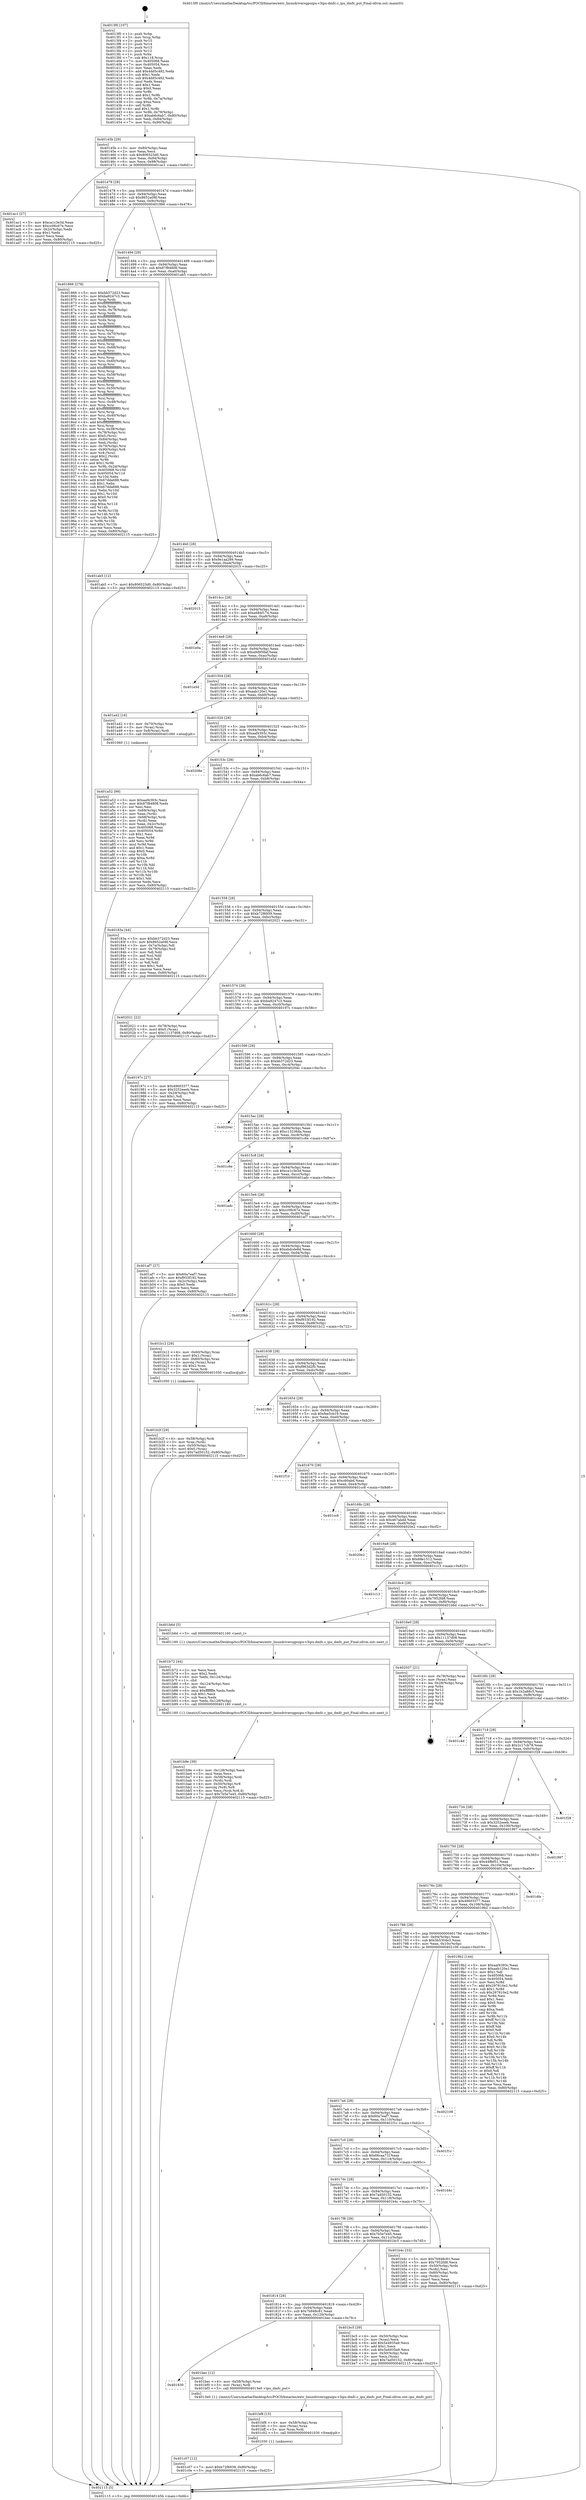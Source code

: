 digraph "0x4013f0" {
  label = "0x4013f0 (/mnt/c/Users/mathe/Desktop/tcc/POCII/binaries/extr_linuxdriversgpuipu-v3ipu-dmfc.c_ipu_dmfc_put_Final-ollvm.out::main(0))"
  labelloc = "t"
  node[shape=record]

  Entry [label="",width=0.3,height=0.3,shape=circle,fillcolor=black,style=filled]
  "0x40145b" [label="{
     0x40145b [29]\l
     | [instrs]\l
     &nbsp;&nbsp;0x40145b \<+3\>: mov -0x80(%rbp),%eax\l
     &nbsp;&nbsp;0x40145e \<+2\>: mov %eax,%ecx\l
     &nbsp;&nbsp;0x401460 \<+6\>: sub $0x806523d0,%ecx\l
     &nbsp;&nbsp;0x401466 \<+6\>: mov %eax,-0x94(%rbp)\l
     &nbsp;&nbsp;0x40146c \<+6\>: mov %ecx,-0x98(%rbp)\l
     &nbsp;&nbsp;0x401472 \<+6\>: je 0000000000401ac1 \<main+0x6d1\>\l
  }"]
  "0x401ac1" [label="{
     0x401ac1 [27]\l
     | [instrs]\l
     &nbsp;&nbsp;0x401ac1 \<+5\>: mov $0xca1c3e3d,%eax\l
     &nbsp;&nbsp;0x401ac6 \<+5\>: mov $0xcc06c67e,%ecx\l
     &nbsp;&nbsp;0x401acb \<+3\>: mov -0x2c(%rbp),%edx\l
     &nbsp;&nbsp;0x401ace \<+3\>: cmp $0x1,%edx\l
     &nbsp;&nbsp;0x401ad1 \<+3\>: cmovl %ecx,%eax\l
     &nbsp;&nbsp;0x401ad4 \<+3\>: mov %eax,-0x80(%rbp)\l
     &nbsp;&nbsp;0x401ad7 \<+5\>: jmp 0000000000402115 \<main+0xd25\>\l
  }"]
  "0x401478" [label="{
     0x401478 [28]\l
     | [instrs]\l
     &nbsp;&nbsp;0x401478 \<+5\>: jmp 000000000040147d \<main+0x8d\>\l
     &nbsp;&nbsp;0x40147d \<+6\>: mov -0x94(%rbp),%eax\l
     &nbsp;&nbsp;0x401483 \<+5\>: sub $0x8652a08f,%eax\l
     &nbsp;&nbsp;0x401488 \<+6\>: mov %eax,-0x9c(%rbp)\l
     &nbsp;&nbsp;0x40148e \<+6\>: je 0000000000401866 \<main+0x476\>\l
  }"]
  Exit [label="",width=0.3,height=0.3,shape=circle,fillcolor=black,style=filled,peripheries=2]
  "0x401866" [label="{
     0x401866 [278]\l
     | [instrs]\l
     &nbsp;&nbsp;0x401866 \<+5\>: mov $0xbb372d23,%eax\l
     &nbsp;&nbsp;0x40186b \<+5\>: mov $0xba9247c3,%ecx\l
     &nbsp;&nbsp;0x401870 \<+3\>: mov %rsp,%rdx\l
     &nbsp;&nbsp;0x401873 \<+4\>: add $0xfffffffffffffff0,%rdx\l
     &nbsp;&nbsp;0x401877 \<+3\>: mov %rdx,%rsp\l
     &nbsp;&nbsp;0x40187a \<+4\>: mov %rdx,-0x78(%rbp)\l
     &nbsp;&nbsp;0x40187e \<+3\>: mov %rsp,%rdx\l
     &nbsp;&nbsp;0x401881 \<+4\>: add $0xfffffffffffffff0,%rdx\l
     &nbsp;&nbsp;0x401885 \<+3\>: mov %rdx,%rsp\l
     &nbsp;&nbsp;0x401888 \<+3\>: mov %rsp,%rsi\l
     &nbsp;&nbsp;0x40188b \<+4\>: add $0xfffffffffffffff0,%rsi\l
     &nbsp;&nbsp;0x40188f \<+3\>: mov %rsi,%rsp\l
     &nbsp;&nbsp;0x401892 \<+4\>: mov %rsi,-0x70(%rbp)\l
     &nbsp;&nbsp;0x401896 \<+3\>: mov %rsp,%rsi\l
     &nbsp;&nbsp;0x401899 \<+4\>: add $0xfffffffffffffff0,%rsi\l
     &nbsp;&nbsp;0x40189d \<+3\>: mov %rsi,%rsp\l
     &nbsp;&nbsp;0x4018a0 \<+4\>: mov %rsi,-0x68(%rbp)\l
     &nbsp;&nbsp;0x4018a4 \<+3\>: mov %rsp,%rsi\l
     &nbsp;&nbsp;0x4018a7 \<+4\>: add $0xfffffffffffffff0,%rsi\l
     &nbsp;&nbsp;0x4018ab \<+3\>: mov %rsi,%rsp\l
     &nbsp;&nbsp;0x4018ae \<+4\>: mov %rsi,-0x60(%rbp)\l
     &nbsp;&nbsp;0x4018b2 \<+3\>: mov %rsp,%rsi\l
     &nbsp;&nbsp;0x4018b5 \<+4\>: add $0xfffffffffffffff0,%rsi\l
     &nbsp;&nbsp;0x4018b9 \<+3\>: mov %rsi,%rsp\l
     &nbsp;&nbsp;0x4018bc \<+4\>: mov %rsi,-0x58(%rbp)\l
     &nbsp;&nbsp;0x4018c0 \<+3\>: mov %rsp,%rsi\l
     &nbsp;&nbsp;0x4018c3 \<+4\>: add $0xfffffffffffffff0,%rsi\l
     &nbsp;&nbsp;0x4018c7 \<+3\>: mov %rsi,%rsp\l
     &nbsp;&nbsp;0x4018ca \<+4\>: mov %rsi,-0x50(%rbp)\l
     &nbsp;&nbsp;0x4018ce \<+3\>: mov %rsp,%rsi\l
     &nbsp;&nbsp;0x4018d1 \<+4\>: add $0xfffffffffffffff0,%rsi\l
     &nbsp;&nbsp;0x4018d5 \<+3\>: mov %rsi,%rsp\l
     &nbsp;&nbsp;0x4018d8 \<+4\>: mov %rsi,-0x48(%rbp)\l
     &nbsp;&nbsp;0x4018dc \<+3\>: mov %rsp,%rsi\l
     &nbsp;&nbsp;0x4018df \<+4\>: add $0xfffffffffffffff0,%rsi\l
     &nbsp;&nbsp;0x4018e3 \<+3\>: mov %rsi,%rsp\l
     &nbsp;&nbsp;0x4018e6 \<+4\>: mov %rsi,-0x40(%rbp)\l
     &nbsp;&nbsp;0x4018ea \<+3\>: mov %rsp,%rsi\l
     &nbsp;&nbsp;0x4018ed \<+4\>: add $0xfffffffffffffff0,%rsi\l
     &nbsp;&nbsp;0x4018f1 \<+3\>: mov %rsi,%rsp\l
     &nbsp;&nbsp;0x4018f4 \<+4\>: mov %rsi,-0x38(%rbp)\l
     &nbsp;&nbsp;0x4018f8 \<+4\>: mov -0x78(%rbp),%rsi\l
     &nbsp;&nbsp;0x4018fc \<+6\>: movl $0x0,(%rsi)\l
     &nbsp;&nbsp;0x401902 \<+6\>: mov -0x84(%rbp),%edi\l
     &nbsp;&nbsp;0x401908 \<+2\>: mov %edi,(%rdx)\l
     &nbsp;&nbsp;0x40190a \<+4\>: mov -0x70(%rbp),%rsi\l
     &nbsp;&nbsp;0x40190e \<+7\>: mov -0x90(%rbp),%r8\l
     &nbsp;&nbsp;0x401915 \<+3\>: mov %r8,(%rsi)\l
     &nbsp;&nbsp;0x401918 \<+3\>: cmpl $0x2,(%rdx)\l
     &nbsp;&nbsp;0x40191b \<+4\>: setne %r9b\l
     &nbsp;&nbsp;0x40191f \<+4\>: and $0x1,%r9b\l
     &nbsp;&nbsp;0x401923 \<+4\>: mov %r9b,-0x2d(%rbp)\l
     &nbsp;&nbsp;0x401927 \<+8\>: mov 0x405068,%r10d\l
     &nbsp;&nbsp;0x40192f \<+8\>: mov 0x405054,%r11d\l
     &nbsp;&nbsp;0x401937 \<+3\>: mov %r10d,%ebx\l
     &nbsp;&nbsp;0x40193a \<+6\>: add $0x67dda688,%ebx\l
     &nbsp;&nbsp;0x401940 \<+3\>: sub $0x1,%ebx\l
     &nbsp;&nbsp;0x401943 \<+6\>: sub $0x67dda688,%ebx\l
     &nbsp;&nbsp;0x401949 \<+4\>: imul %ebx,%r10d\l
     &nbsp;&nbsp;0x40194d \<+4\>: and $0x1,%r10d\l
     &nbsp;&nbsp;0x401951 \<+4\>: cmp $0x0,%r10d\l
     &nbsp;&nbsp;0x401955 \<+4\>: sete %r9b\l
     &nbsp;&nbsp;0x401959 \<+4\>: cmp $0xa,%r11d\l
     &nbsp;&nbsp;0x40195d \<+4\>: setl %r14b\l
     &nbsp;&nbsp;0x401961 \<+3\>: mov %r9b,%r15b\l
     &nbsp;&nbsp;0x401964 \<+3\>: and %r14b,%r15b\l
     &nbsp;&nbsp;0x401967 \<+3\>: xor %r14b,%r9b\l
     &nbsp;&nbsp;0x40196a \<+3\>: or %r9b,%r15b\l
     &nbsp;&nbsp;0x40196d \<+4\>: test $0x1,%r15b\l
     &nbsp;&nbsp;0x401971 \<+3\>: cmovne %ecx,%eax\l
     &nbsp;&nbsp;0x401974 \<+3\>: mov %eax,-0x80(%rbp)\l
     &nbsp;&nbsp;0x401977 \<+5\>: jmp 0000000000402115 \<main+0xd25\>\l
  }"]
  "0x401494" [label="{
     0x401494 [28]\l
     | [instrs]\l
     &nbsp;&nbsp;0x401494 \<+5\>: jmp 0000000000401499 \<main+0xa9\>\l
     &nbsp;&nbsp;0x401499 \<+6\>: mov -0x94(%rbp),%eax\l
     &nbsp;&nbsp;0x40149f \<+5\>: sub $0x87f84808,%eax\l
     &nbsp;&nbsp;0x4014a4 \<+6\>: mov %eax,-0xa0(%rbp)\l
     &nbsp;&nbsp;0x4014aa \<+6\>: je 0000000000401ab5 \<main+0x6c5\>\l
  }"]
  "0x401c07" [label="{
     0x401c07 [12]\l
     | [instrs]\l
     &nbsp;&nbsp;0x401c07 \<+7\>: movl $0xb72f6939,-0x80(%rbp)\l
     &nbsp;&nbsp;0x401c0e \<+5\>: jmp 0000000000402115 \<main+0xd25\>\l
  }"]
  "0x401ab5" [label="{
     0x401ab5 [12]\l
     | [instrs]\l
     &nbsp;&nbsp;0x401ab5 \<+7\>: movl $0x806523d0,-0x80(%rbp)\l
     &nbsp;&nbsp;0x401abc \<+5\>: jmp 0000000000402115 \<main+0xd25\>\l
  }"]
  "0x4014b0" [label="{
     0x4014b0 [28]\l
     | [instrs]\l
     &nbsp;&nbsp;0x4014b0 \<+5\>: jmp 00000000004014b5 \<main+0xc5\>\l
     &nbsp;&nbsp;0x4014b5 \<+6\>: mov -0x94(%rbp),%eax\l
     &nbsp;&nbsp;0x4014bb \<+5\>: sub $0x9e1aa289,%eax\l
     &nbsp;&nbsp;0x4014c0 \<+6\>: mov %eax,-0xa4(%rbp)\l
     &nbsp;&nbsp;0x4014c6 \<+6\>: je 0000000000402015 \<main+0xc25\>\l
  }"]
  "0x401bf8" [label="{
     0x401bf8 [15]\l
     | [instrs]\l
     &nbsp;&nbsp;0x401bf8 \<+4\>: mov -0x58(%rbp),%rax\l
     &nbsp;&nbsp;0x401bfc \<+3\>: mov (%rax),%rax\l
     &nbsp;&nbsp;0x401bff \<+3\>: mov %rax,%rdi\l
     &nbsp;&nbsp;0x401c02 \<+5\>: call 0000000000401030 \<free@plt\>\l
     | [calls]\l
     &nbsp;&nbsp;0x401030 \{1\} (unknown)\l
  }"]
  "0x402015" [label="{
     0x402015\l
  }", style=dashed]
  "0x4014cc" [label="{
     0x4014cc [28]\l
     | [instrs]\l
     &nbsp;&nbsp;0x4014cc \<+5\>: jmp 00000000004014d1 \<main+0xe1\>\l
     &nbsp;&nbsp;0x4014d1 \<+6\>: mov -0x94(%rbp),%eax\l
     &nbsp;&nbsp;0x4014d7 \<+5\>: sub $0xa684f174,%eax\l
     &nbsp;&nbsp;0x4014dc \<+6\>: mov %eax,-0xa8(%rbp)\l
     &nbsp;&nbsp;0x4014e2 \<+6\>: je 0000000000401e0a \<main+0xa1a\>\l
  }"]
  "0x401830" [label="{
     0x401830\l
  }", style=dashed]
  "0x401e0a" [label="{
     0x401e0a\l
  }", style=dashed]
  "0x4014e8" [label="{
     0x4014e8 [28]\l
     | [instrs]\l
     &nbsp;&nbsp;0x4014e8 \<+5\>: jmp 00000000004014ed \<main+0xfd\>\l
     &nbsp;&nbsp;0x4014ed \<+6\>: mov -0x94(%rbp),%eax\l
     &nbsp;&nbsp;0x4014f3 \<+5\>: sub $0xa9d958af,%eax\l
     &nbsp;&nbsp;0x4014f8 \<+6\>: mov %eax,-0xac(%rbp)\l
     &nbsp;&nbsp;0x4014fe \<+6\>: je 0000000000401e5d \<main+0xa6d\>\l
  }"]
  "0x401bec" [label="{
     0x401bec [12]\l
     | [instrs]\l
     &nbsp;&nbsp;0x401bec \<+4\>: mov -0x58(%rbp),%rax\l
     &nbsp;&nbsp;0x401bf0 \<+3\>: mov (%rax),%rdi\l
     &nbsp;&nbsp;0x401bf3 \<+5\>: call 00000000004013e0 \<ipu_dmfc_put\>\l
     | [calls]\l
     &nbsp;&nbsp;0x4013e0 \{1\} (/mnt/c/Users/mathe/Desktop/tcc/POCII/binaries/extr_linuxdriversgpuipu-v3ipu-dmfc.c_ipu_dmfc_put_Final-ollvm.out::ipu_dmfc_put)\l
  }"]
  "0x401e5d" [label="{
     0x401e5d\l
  }", style=dashed]
  "0x401504" [label="{
     0x401504 [28]\l
     | [instrs]\l
     &nbsp;&nbsp;0x401504 \<+5\>: jmp 0000000000401509 \<main+0x119\>\l
     &nbsp;&nbsp;0x401509 \<+6\>: mov -0x94(%rbp),%eax\l
     &nbsp;&nbsp;0x40150f \<+5\>: sub $0xaab120e1,%eax\l
     &nbsp;&nbsp;0x401514 \<+6\>: mov %eax,-0xb0(%rbp)\l
     &nbsp;&nbsp;0x40151a \<+6\>: je 0000000000401a42 \<main+0x652\>\l
  }"]
  "0x401814" [label="{
     0x401814 [28]\l
     | [instrs]\l
     &nbsp;&nbsp;0x401814 \<+5\>: jmp 0000000000401819 \<main+0x429\>\l
     &nbsp;&nbsp;0x401819 \<+6\>: mov -0x94(%rbp),%eax\l
     &nbsp;&nbsp;0x40181f \<+5\>: sub $0x7b948c81,%eax\l
     &nbsp;&nbsp;0x401824 \<+6\>: mov %eax,-0x120(%rbp)\l
     &nbsp;&nbsp;0x40182a \<+6\>: je 0000000000401bec \<main+0x7fc\>\l
  }"]
  "0x401a42" [label="{
     0x401a42 [16]\l
     | [instrs]\l
     &nbsp;&nbsp;0x401a42 \<+4\>: mov -0x70(%rbp),%rax\l
     &nbsp;&nbsp;0x401a46 \<+3\>: mov (%rax),%rax\l
     &nbsp;&nbsp;0x401a49 \<+4\>: mov 0x8(%rax),%rdi\l
     &nbsp;&nbsp;0x401a4d \<+5\>: call 0000000000401060 \<atoi@plt\>\l
     | [calls]\l
     &nbsp;&nbsp;0x401060 \{1\} (unknown)\l
  }"]
  "0x401520" [label="{
     0x401520 [28]\l
     | [instrs]\l
     &nbsp;&nbsp;0x401520 \<+5\>: jmp 0000000000401525 \<main+0x135\>\l
     &nbsp;&nbsp;0x401525 \<+6\>: mov -0x94(%rbp),%eax\l
     &nbsp;&nbsp;0x40152b \<+5\>: sub $0xaaf4393c,%eax\l
     &nbsp;&nbsp;0x401530 \<+6\>: mov %eax,-0xb4(%rbp)\l
     &nbsp;&nbsp;0x401536 \<+6\>: je 000000000040208e \<main+0xc9e\>\l
  }"]
  "0x401bc5" [label="{
     0x401bc5 [39]\l
     | [instrs]\l
     &nbsp;&nbsp;0x401bc5 \<+4\>: mov -0x50(%rbp),%rax\l
     &nbsp;&nbsp;0x401bc9 \<+2\>: mov (%rax),%ecx\l
     &nbsp;&nbsp;0x401bcb \<+6\>: add $0x5a4935a9,%ecx\l
     &nbsp;&nbsp;0x401bd1 \<+3\>: add $0x1,%ecx\l
     &nbsp;&nbsp;0x401bd4 \<+6\>: sub $0x5a4935a9,%ecx\l
     &nbsp;&nbsp;0x401bda \<+4\>: mov -0x50(%rbp),%rax\l
     &nbsp;&nbsp;0x401bde \<+2\>: mov %ecx,(%rax)\l
     &nbsp;&nbsp;0x401be0 \<+7\>: movl $0x7ad50152,-0x80(%rbp)\l
     &nbsp;&nbsp;0x401be7 \<+5\>: jmp 0000000000402115 \<main+0xd25\>\l
  }"]
  "0x40208e" [label="{
     0x40208e\l
  }", style=dashed]
  "0x40153c" [label="{
     0x40153c [28]\l
     | [instrs]\l
     &nbsp;&nbsp;0x40153c \<+5\>: jmp 0000000000401541 \<main+0x151\>\l
     &nbsp;&nbsp;0x401541 \<+6\>: mov -0x94(%rbp),%eax\l
     &nbsp;&nbsp;0x401547 \<+5\>: sub $0xab6c6ab7,%eax\l
     &nbsp;&nbsp;0x40154c \<+6\>: mov %eax,-0xb8(%rbp)\l
     &nbsp;&nbsp;0x401552 \<+6\>: je 000000000040183a \<main+0x44a\>\l
  }"]
  "0x401b9e" [label="{
     0x401b9e [39]\l
     | [instrs]\l
     &nbsp;&nbsp;0x401b9e \<+6\>: mov -0x128(%rbp),%ecx\l
     &nbsp;&nbsp;0x401ba4 \<+3\>: imul %eax,%ecx\l
     &nbsp;&nbsp;0x401ba7 \<+4\>: mov -0x58(%rbp),%rdi\l
     &nbsp;&nbsp;0x401bab \<+3\>: mov (%rdi),%rdi\l
     &nbsp;&nbsp;0x401bae \<+4\>: mov -0x50(%rbp),%r8\l
     &nbsp;&nbsp;0x401bb2 \<+3\>: movslq (%r8),%r8\l
     &nbsp;&nbsp;0x401bb5 \<+4\>: mov %ecx,(%rdi,%r8,4)\l
     &nbsp;&nbsp;0x401bb9 \<+7\>: movl $0x7b5e7e45,-0x80(%rbp)\l
     &nbsp;&nbsp;0x401bc0 \<+5\>: jmp 0000000000402115 \<main+0xd25\>\l
  }"]
  "0x40183a" [label="{
     0x40183a [44]\l
     | [instrs]\l
     &nbsp;&nbsp;0x40183a \<+5\>: mov $0xbb372d23,%eax\l
     &nbsp;&nbsp;0x40183f \<+5\>: mov $0x8652a08f,%ecx\l
     &nbsp;&nbsp;0x401844 \<+3\>: mov -0x7a(%rbp),%dl\l
     &nbsp;&nbsp;0x401847 \<+4\>: mov -0x79(%rbp),%sil\l
     &nbsp;&nbsp;0x40184b \<+3\>: mov %dl,%dil\l
     &nbsp;&nbsp;0x40184e \<+3\>: and %sil,%dil\l
     &nbsp;&nbsp;0x401851 \<+3\>: xor %sil,%dl\l
     &nbsp;&nbsp;0x401854 \<+3\>: or %dl,%dil\l
     &nbsp;&nbsp;0x401857 \<+4\>: test $0x1,%dil\l
     &nbsp;&nbsp;0x40185b \<+3\>: cmovne %ecx,%eax\l
     &nbsp;&nbsp;0x40185e \<+3\>: mov %eax,-0x80(%rbp)\l
     &nbsp;&nbsp;0x401861 \<+5\>: jmp 0000000000402115 \<main+0xd25\>\l
  }"]
  "0x401558" [label="{
     0x401558 [28]\l
     | [instrs]\l
     &nbsp;&nbsp;0x401558 \<+5\>: jmp 000000000040155d \<main+0x16d\>\l
     &nbsp;&nbsp;0x40155d \<+6\>: mov -0x94(%rbp),%eax\l
     &nbsp;&nbsp;0x401563 \<+5\>: sub $0xb72f6939,%eax\l
     &nbsp;&nbsp;0x401568 \<+6\>: mov %eax,-0xbc(%rbp)\l
     &nbsp;&nbsp;0x40156e \<+6\>: je 0000000000402021 \<main+0xc31\>\l
  }"]
  "0x402115" [label="{
     0x402115 [5]\l
     | [instrs]\l
     &nbsp;&nbsp;0x402115 \<+5\>: jmp 000000000040145b \<main+0x6b\>\l
  }"]
  "0x4013f0" [label="{
     0x4013f0 [107]\l
     | [instrs]\l
     &nbsp;&nbsp;0x4013f0 \<+1\>: push %rbp\l
     &nbsp;&nbsp;0x4013f1 \<+3\>: mov %rsp,%rbp\l
     &nbsp;&nbsp;0x4013f4 \<+2\>: push %r15\l
     &nbsp;&nbsp;0x4013f6 \<+2\>: push %r14\l
     &nbsp;&nbsp;0x4013f8 \<+2\>: push %r13\l
     &nbsp;&nbsp;0x4013fa \<+2\>: push %r12\l
     &nbsp;&nbsp;0x4013fc \<+1\>: push %rbx\l
     &nbsp;&nbsp;0x4013fd \<+7\>: sub $0x118,%rsp\l
     &nbsp;&nbsp;0x401404 \<+7\>: mov 0x405068,%eax\l
     &nbsp;&nbsp;0x40140b \<+7\>: mov 0x405054,%ecx\l
     &nbsp;&nbsp;0x401412 \<+2\>: mov %eax,%edx\l
     &nbsp;&nbsp;0x401414 \<+6\>: add $0x4dd5c482,%edx\l
     &nbsp;&nbsp;0x40141a \<+3\>: sub $0x1,%edx\l
     &nbsp;&nbsp;0x40141d \<+6\>: sub $0x4dd5c482,%edx\l
     &nbsp;&nbsp;0x401423 \<+3\>: imul %edx,%eax\l
     &nbsp;&nbsp;0x401426 \<+3\>: and $0x1,%eax\l
     &nbsp;&nbsp;0x401429 \<+3\>: cmp $0x0,%eax\l
     &nbsp;&nbsp;0x40142c \<+4\>: sete %r8b\l
     &nbsp;&nbsp;0x401430 \<+4\>: and $0x1,%r8b\l
     &nbsp;&nbsp;0x401434 \<+4\>: mov %r8b,-0x7a(%rbp)\l
     &nbsp;&nbsp;0x401438 \<+3\>: cmp $0xa,%ecx\l
     &nbsp;&nbsp;0x40143b \<+4\>: setl %r8b\l
     &nbsp;&nbsp;0x40143f \<+4\>: and $0x1,%r8b\l
     &nbsp;&nbsp;0x401443 \<+4\>: mov %r8b,-0x79(%rbp)\l
     &nbsp;&nbsp;0x401447 \<+7\>: movl $0xab6c6ab7,-0x80(%rbp)\l
     &nbsp;&nbsp;0x40144e \<+6\>: mov %edi,-0x84(%rbp)\l
     &nbsp;&nbsp;0x401454 \<+7\>: mov %rsi,-0x90(%rbp)\l
  }"]
  "0x401b72" [label="{
     0x401b72 [44]\l
     | [instrs]\l
     &nbsp;&nbsp;0x401b72 \<+2\>: xor %ecx,%ecx\l
     &nbsp;&nbsp;0x401b74 \<+5\>: mov $0x2,%edx\l
     &nbsp;&nbsp;0x401b79 \<+6\>: mov %edx,-0x124(%rbp)\l
     &nbsp;&nbsp;0x401b7f \<+1\>: cltd\l
     &nbsp;&nbsp;0x401b80 \<+6\>: mov -0x124(%rbp),%esi\l
     &nbsp;&nbsp;0x401b86 \<+2\>: idiv %esi\l
     &nbsp;&nbsp;0x401b88 \<+6\>: imul $0xfffffffe,%edx,%edx\l
     &nbsp;&nbsp;0x401b8e \<+3\>: sub $0x1,%ecx\l
     &nbsp;&nbsp;0x401b91 \<+2\>: sub %ecx,%edx\l
     &nbsp;&nbsp;0x401b93 \<+6\>: mov %edx,-0x128(%rbp)\l
     &nbsp;&nbsp;0x401b99 \<+5\>: call 0000000000401160 \<next_i\>\l
     | [calls]\l
     &nbsp;&nbsp;0x401160 \{1\} (/mnt/c/Users/mathe/Desktop/tcc/POCII/binaries/extr_linuxdriversgpuipu-v3ipu-dmfc.c_ipu_dmfc_put_Final-ollvm.out::next_i)\l
  }"]
  "0x4017f8" [label="{
     0x4017f8 [28]\l
     | [instrs]\l
     &nbsp;&nbsp;0x4017f8 \<+5\>: jmp 00000000004017fd \<main+0x40d\>\l
     &nbsp;&nbsp;0x4017fd \<+6\>: mov -0x94(%rbp),%eax\l
     &nbsp;&nbsp;0x401803 \<+5\>: sub $0x7b5e7e45,%eax\l
     &nbsp;&nbsp;0x401808 \<+6\>: mov %eax,-0x11c(%rbp)\l
     &nbsp;&nbsp;0x40180e \<+6\>: je 0000000000401bc5 \<main+0x7d5\>\l
  }"]
  "0x402021" [label="{
     0x402021 [22]\l
     | [instrs]\l
     &nbsp;&nbsp;0x402021 \<+4\>: mov -0x78(%rbp),%rax\l
     &nbsp;&nbsp;0x402025 \<+6\>: movl $0x0,(%rax)\l
     &nbsp;&nbsp;0x40202b \<+7\>: movl $0x11137d08,-0x80(%rbp)\l
     &nbsp;&nbsp;0x402032 \<+5\>: jmp 0000000000402115 \<main+0xd25\>\l
  }"]
  "0x401574" [label="{
     0x401574 [28]\l
     | [instrs]\l
     &nbsp;&nbsp;0x401574 \<+5\>: jmp 0000000000401579 \<main+0x189\>\l
     &nbsp;&nbsp;0x401579 \<+6\>: mov -0x94(%rbp),%eax\l
     &nbsp;&nbsp;0x40157f \<+5\>: sub $0xba9247c3,%eax\l
     &nbsp;&nbsp;0x401584 \<+6\>: mov %eax,-0xc0(%rbp)\l
     &nbsp;&nbsp;0x40158a \<+6\>: je 000000000040197c \<main+0x58c\>\l
  }"]
  "0x401b4c" [label="{
     0x401b4c [33]\l
     | [instrs]\l
     &nbsp;&nbsp;0x401b4c \<+5\>: mov $0x7b948c81,%eax\l
     &nbsp;&nbsp;0x401b51 \<+5\>: mov $0x7952fd8,%ecx\l
     &nbsp;&nbsp;0x401b56 \<+4\>: mov -0x50(%rbp),%rdx\l
     &nbsp;&nbsp;0x401b5a \<+2\>: mov (%rdx),%esi\l
     &nbsp;&nbsp;0x401b5c \<+4\>: mov -0x60(%rbp),%rdx\l
     &nbsp;&nbsp;0x401b60 \<+2\>: cmp (%rdx),%esi\l
     &nbsp;&nbsp;0x401b62 \<+3\>: cmovl %ecx,%eax\l
     &nbsp;&nbsp;0x401b65 \<+3\>: mov %eax,-0x80(%rbp)\l
     &nbsp;&nbsp;0x401b68 \<+5\>: jmp 0000000000402115 \<main+0xd25\>\l
  }"]
  "0x40197c" [label="{
     0x40197c [27]\l
     | [instrs]\l
     &nbsp;&nbsp;0x40197c \<+5\>: mov $0x49603377,%eax\l
     &nbsp;&nbsp;0x401981 \<+5\>: mov $0x3252eeeb,%ecx\l
     &nbsp;&nbsp;0x401986 \<+3\>: mov -0x2d(%rbp),%dl\l
     &nbsp;&nbsp;0x401989 \<+3\>: test $0x1,%dl\l
     &nbsp;&nbsp;0x40198c \<+3\>: cmovne %ecx,%eax\l
     &nbsp;&nbsp;0x40198f \<+3\>: mov %eax,-0x80(%rbp)\l
     &nbsp;&nbsp;0x401992 \<+5\>: jmp 0000000000402115 \<main+0xd25\>\l
  }"]
  "0x401590" [label="{
     0x401590 [28]\l
     | [instrs]\l
     &nbsp;&nbsp;0x401590 \<+5\>: jmp 0000000000401595 \<main+0x1a5\>\l
     &nbsp;&nbsp;0x401595 \<+6\>: mov -0x94(%rbp),%eax\l
     &nbsp;&nbsp;0x40159b \<+5\>: sub $0xbb372d23,%eax\l
     &nbsp;&nbsp;0x4015a0 \<+6\>: mov %eax,-0xc4(%rbp)\l
     &nbsp;&nbsp;0x4015a6 \<+6\>: je 000000000040204c \<main+0xc5c\>\l
  }"]
  "0x4017dc" [label="{
     0x4017dc [28]\l
     | [instrs]\l
     &nbsp;&nbsp;0x4017dc \<+5\>: jmp 00000000004017e1 \<main+0x3f1\>\l
     &nbsp;&nbsp;0x4017e1 \<+6\>: mov -0x94(%rbp),%eax\l
     &nbsp;&nbsp;0x4017e7 \<+5\>: sub $0x7ad50152,%eax\l
     &nbsp;&nbsp;0x4017ec \<+6\>: mov %eax,-0x118(%rbp)\l
     &nbsp;&nbsp;0x4017f2 \<+6\>: je 0000000000401b4c \<main+0x75c\>\l
  }"]
  "0x40204c" [label="{
     0x40204c\l
  }", style=dashed]
  "0x4015ac" [label="{
     0x4015ac [28]\l
     | [instrs]\l
     &nbsp;&nbsp;0x4015ac \<+5\>: jmp 00000000004015b1 \<main+0x1c1\>\l
     &nbsp;&nbsp;0x4015b1 \<+6\>: mov -0x94(%rbp),%eax\l
     &nbsp;&nbsp;0x4015b7 \<+5\>: sub $0xc13236da,%eax\l
     &nbsp;&nbsp;0x4015bc \<+6\>: mov %eax,-0xc8(%rbp)\l
     &nbsp;&nbsp;0x4015c2 \<+6\>: je 0000000000401c6e \<main+0x87e\>\l
  }"]
  "0x401d4c" [label="{
     0x401d4c\l
  }", style=dashed]
  "0x401c6e" [label="{
     0x401c6e\l
  }", style=dashed]
  "0x4015c8" [label="{
     0x4015c8 [28]\l
     | [instrs]\l
     &nbsp;&nbsp;0x4015c8 \<+5\>: jmp 00000000004015cd \<main+0x1dd\>\l
     &nbsp;&nbsp;0x4015cd \<+6\>: mov -0x94(%rbp),%eax\l
     &nbsp;&nbsp;0x4015d3 \<+5\>: sub $0xca1c3e3d,%eax\l
     &nbsp;&nbsp;0x4015d8 \<+6\>: mov %eax,-0xcc(%rbp)\l
     &nbsp;&nbsp;0x4015de \<+6\>: je 0000000000401adc \<main+0x6ec\>\l
  }"]
  "0x4017c0" [label="{
     0x4017c0 [28]\l
     | [instrs]\l
     &nbsp;&nbsp;0x4017c0 \<+5\>: jmp 00000000004017c5 \<main+0x3d5\>\l
     &nbsp;&nbsp;0x4017c5 \<+6\>: mov -0x94(%rbp),%eax\l
     &nbsp;&nbsp;0x4017cb \<+5\>: sub $0x66caa71f,%eax\l
     &nbsp;&nbsp;0x4017d0 \<+6\>: mov %eax,-0x114(%rbp)\l
     &nbsp;&nbsp;0x4017d6 \<+6\>: je 0000000000401d4c \<main+0x95c\>\l
  }"]
  "0x401adc" [label="{
     0x401adc\l
  }", style=dashed]
  "0x4015e4" [label="{
     0x4015e4 [28]\l
     | [instrs]\l
     &nbsp;&nbsp;0x4015e4 \<+5\>: jmp 00000000004015e9 \<main+0x1f9\>\l
     &nbsp;&nbsp;0x4015e9 \<+6\>: mov -0x94(%rbp),%eax\l
     &nbsp;&nbsp;0x4015ef \<+5\>: sub $0xcc06c67e,%eax\l
     &nbsp;&nbsp;0x4015f4 \<+6\>: mov %eax,-0xd0(%rbp)\l
     &nbsp;&nbsp;0x4015fa \<+6\>: je 0000000000401af7 \<main+0x707\>\l
  }"]
  "0x401f1c" [label="{
     0x401f1c\l
  }", style=dashed]
  "0x401af7" [label="{
     0x401af7 [27]\l
     | [instrs]\l
     &nbsp;&nbsp;0x401af7 \<+5\>: mov $0x60a7eaf7,%eax\l
     &nbsp;&nbsp;0x401afc \<+5\>: mov $0xf933f192,%ecx\l
     &nbsp;&nbsp;0x401b01 \<+3\>: mov -0x2c(%rbp),%edx\l
     &nbsp;&nbsp;0x401b04 \<+3\>: cmp $0x0,%edx\l
     &nbsp;&nbsp;0x401b07 \<+3\>: cmove %ecx,%eax\l
     &nbsp;&nbsp;0x401b0a \<+3\>: mov %eax,-0x80(%rbp)\l
     &nbsp;&nbsp;0x401b0d \<+5\>: jmp 0000000000402115 \<main+0xd25\>\l
  }"]
  "0x401600" [label="{
     0x401600 [28]\l
     | [instrs]\l
     &nbsp;&nbsp;0x401600 \<+5\>: jmp 0000000000401605 \<main+0x215\>\l
     &nbsp;&nbsp;0x401605 \<+6\>: mov -0x94(%rbp),%eax\l
     &nbsp;&nbsp;0x40160b \<+5\>: sub $0xebdcde8d,%eax\l
     &nbsp;&nbsp;0x401610 \<+6\>: mov %eax,-0xd4(%rbp)\l
     &nbsp;&nbsp;0x401616 \<+6\>: je 00000000004020bb \<main+0xccb\>\l
  }"]
  "0x4017a4" [label="{
     0x4017a4 [28]\l
     | [instrs]\l
     &nbsp;&nbsp;0x4017a4 \<+5\>: jmp 00000000004017a9 \<main+0x3b9\>\l
     &nbsp;&nbsp;0x4017a9 \<+6\>: mov -0x94(%rbp),%eax\l
     &nbsp;&nbsp;0x4017af \<+5\>: sub $0x60a7eaf7,%eax\l
     &nbsp;&nbsp;0x4017b4 \<+6\>: mov %eax,-0x110(%rbp)\l
     &nbsp;&nbsp;0x4017ba \<+6\>: je 0000000000401f1c \<main+0xb2c\>\l
  }"]
  "0x4020bb" [label="{
     0x4020bb\l
  }", style=dashed]
  "0x40161c" [label="{
     0x40161c [28]\l
     | [instrs]\l
     &nbsp;&nbsp;0x40161c \<+5\>: jmp 0000000000401621 \<main+0x231\>\l
     &nbsp;&nbsp;0x401621 \<+6\>: mov -0x94(%rbp),%eax\l
     &nbsp;&nbsp;0x401627 \<+5\>: sub $0xf933f192,%eax\l
     &nbsp;&nbsp;0x40162c \<+6\>: mov %eax,-0xd8(%rbp)\l
     &nbsp;&nbsp;0x401632 \<+6\>: je 0000000000401b12 \<main+0x722\>\l
  }"]
  "0x402109" [label="{
     0x402109\l
  }", style=dashed]
  "0x401b12" [label="{
     0x401b12 [29]\l
     | [instrs]\l
     &nbsp;&nbsp;0x401b12 \<+4\>: mov -0x60(%rbp),%rax\l
     &nbsp;&nbsp;0x401b16 \<+6\>: movl $0x1,(%rax)\l
     &nbsp;&nbsp;0x401b1c \<+4\>: mov -0x60(%rbp),%rax\l
     &nbsp;&nbsp;0x401b20 \<+3\>: movslq (%rax),%rax\l
     &nbsp;&nbsp;0x401b23 \<+4\>: shl $0x2,%rax\l
     &nbsp;&nbsp;0x401b27 \<+3\>: mov %rax,%rdi\l
     &nbsp;&nbsp;0x401b2a \<+5\>: call 0000000000401050 \<malloc@plt\>\l
     | [calls]\l
     &nbsp;&nbsp;0x401050 \{1\} (unknown)\l
  }"]
  "0x401638" [label="{
     0x401638 [28]\l
     | [instrs]\l
     &nbsp;&nbsp;0x401638 \<+5\>: jmp 000000000040163d \<main+0x24d\>\l
     &nbsp;&nbsp;0x40163d \<+6\>: mov -0x94(%rbp),%eax\l
     &nbsp;&nbsp;0x401643 \<+5\>: sub $0xf963d2f0,%eax\l
     &nbsp;&nbsp;0x401648 \<+6\>: mov %eax,-0xdc(%rbp)\l
     &nbsp;&nbsp;0x40164e \<+6\>: je 0000000000401f80 \<main+0xb90\>\l
  }"]
  "0x401b2f" [label="{
     0x401b2f [29]\l
     | [instrs]\l
     &nbsp;&nbsp;0x401b2f \<+4\>: mov -0x58(%rbp),%rdi\l
     &nbsp;&nbsp;0x401b33 \<+3\>: mov %rax,(%rdi)\l
     &nbsp;&nbsp;0x401b36 \<+4\>: mov -0x50(%rbp),%rax\l
     &nbsp;&nbsp;0x401b3a \<+6\>: movl $0x0,(%rax)\l
     &nbsp;&nbsp;0x401b40 \<+7\>: movl $0x7ad50152,-0x80(%rbp)\l
     &nbsp;&nbsp;0x401b47 \<+5\>: jmp 0000000000402115 \<main+0xd25\>\l
  }"]
  "0x401f80" [label="{
     0x401f80\l
  }", style=dashed]
  "0x401654" [label="{
     0x401654 [28]\l
     | [instrs]\l
     &nbsp;&nbsp;0x401654 \<+5\>: jmp 0000000000401659 \<main+0x269\>\l
     &nbsp;&nbsp;0x401659 \<+6\>: mov -0x94(%rbp),%eax\l
     &nbsp;&nbsp;0x40165f \<+5\>: sub $0xfee5cb19,%eax\l
     &nbsp;&nbsp;0x401664 \<+6\>: mov %eax,-0xe0(%rbp)\l
     &nbsp;&nbsp;0x40166a \<+6\>: je 0000000000401f10 \<main+0xb20\>\l
  }"]
  "0x401a52" [label="{
     0x401a52 [99]\l
     | [instrs]\l
     &nbsp;&nbsp;0x401a52 \<+5\>: mov $0xaaf4393c,%ecx\l
     &nbsp;&nbsp;0x401a57 \<+5\>: mov $0x87f84808,%edx\l
     &nbsp;&nbsp;0x401a5c \<+2\>: xor %esi,%esi\l
     &nbsp;&nbsp;0x401a5e \<+4\>: mov -0x68(%rbp),%rdi\l
     &nbsp;&nbsp;0x401a62 \<+2\>: mov %eax,(%rdi)\l
     &nbsp;&nbsp;0x401a64 \<+4\>: mov -0x68(%rbp),%rdi\l
     &nbsp;&nbsp;0x401a68 \<+2\>: mov (%rdi),%eax\l
     &nbsp;&nbsp;0x401a6a \<+3\>: mov %eax,-0x2c(%rbp)\l
     &nbsp;&nbsp;0x401a6d \<+7\>: mov 0x405068,%eax\l
     &nbsp;&nbsp;0x401a74 \<+8\>: mov 0x405054,%r8d\l
     &nbsp;&nbsp;0x401a7c \<+3\>: sub $0x1,%esi\l
     &nbsp;&nbsp;0x401a7f \<+3\>: mov %eax,%r9d\l
     &nbsp;&nbsp;0x401a82 \<+3\>: add %esi,%r9d\l
     &nbsp;&nbsp;0x401a85 \<+4\>: imul %r9d,%eax\l
     &nbsp;&nbsp;0x401a89 \<+3\>: and $0x1,%eax\l
     &nbsp;&nbsp;0x401a8c \<+3\>: cmp $0x0,%eax\l
     &nbsp;&nbsp;0x401a8f \<+4\>: sete %r10b\l
     &nbsp;&nbsp;0x401a93 \<+4\>: cmp $0xa,%r8d\l
     &nbsp;&nbsp;0x401a97 \<+4\>: setl %r11b\l
     &nbsp;&nbsp;0x401a9b \<+3\>: mov %r10b,%bl\l
     &nbsp;&nbsp;0x401a9e \<+3\>: and %r11b,%bl\l
     &nbsp;&nbsp;0x401aa1 \<+3\>: xor %r11b,%r10b\l
     &nbsp;&nbsp;0x401aa4 \<+3\>: or %r10b,%bl\l
     &nbsp;&nbsp;0x401aa7 \<+3\>: test $0x1,%bl\l
     &nbsp;&nbsp;0x401aaa \<+3\>: cmovne %edx,%ecx\l
     &nbsp;&nbsp;0x401aad \<+3\>: mov %ecx,-0x80(%rbp)\l
     &nbsp;&nbsp;0x401ab0 \<+5\>: jmp 0000000000402115 \<main+0xd25\>\l
  }"]
  "0x401f10" [label="{
     0x401f10\l
  }", style=dashed]
  "0x401670" [label="{
     0x401670 [28]\l
     | [instrs]\l
     &nbsp;&nbsp;0x401670 \<+5\>: jmp 0000000000401675 \<main+0x285\>\l
     &nbsp;&nbsp;0x401675 \<+6\>: mov -0x94(%rbp),%eax\l
     &nbsp;&nbsp;0x40167b \<+5\>: sub $0xc60abd,%eax\l
     &nbsp;&nbsp;0x401680 \<+6\>: mov %eax,-0xe4(%rbp)\l
     &nbsp;&nbsp;0x401686 \<+6\>: je 0000000000401cc6 \<main+0x8d6\>\l
  }"]
  "0x401788" [label="{
     0x401788 [28]\l
     | [instrs]\l
     &nbsp;&nbsp;0x401788 \<+5\>: jmp 000000000040178d \<main+0x39d\>\l
     &nbsp;&nbsp;0x40178d \<+6\>: mov -0x94(%rbp),%eax\l
     &nbsp;&nbsp;0x401793 \<+5\>: sub $0x5b5304e3,%eax\l
     &nbsp;&nbsp;0x401798 \<+6\>: mov %eax,-0x10c(%rbp)\l
     &nbsp;&nbsp;0x40179e \<+6\>: je 0000000000402109 \<main+0xd19\>\l
  }"]
  "0x401cc6" [label="{
     0x401cc6\l
  }", style=dashed]
  "0x40168c" [label="{
     0x40168c [28]\l
     | [instrs]\l
     &nbsp;&nbsp;0x40168c \<+5\>: jmp 0000000000401691 \<main+0x2a1\>\l
     &nbsp;&nbsp;0x401691 \<+6\>: mov -0x94(%rbp),%eax\l
     &nbsp;&nbsp;0x401697 \<+5\>: sub $0x467abdd,%eax\l
     &nbsp;&nbsp;0x40169c \<+6\>: mov %eax,-0xe8(%rbp)\l
     &nbsp;&nbsp;0x4016a2 \<+6\>: je 00000000004020e2 \<main+0xcf2\>\l
  }"]
  "0x4019b2" [label="{
     0x4019b2 [144]\l
     | [instrs]\l
     &nbsp;&nbsp;0x4019b2 \<+5\>: mov $0xaaf4393c,%eax\l
     &nbsp;&nbsp;0x4019b7 \<+5\>: mov $0xaab120e1,%ecx\l
     &nbsp;&nbsp;0x4019bc \<+2\>: mov $0x1,%dl\l
     &nbsp;&nbsp;0x4019be \<+7\>: mov 0x405068,%esi\l
     &nbsp;&nbsp;0x4019c5 \<+7\>: mov 0x405054,%edi\l
     &nbsp;&nbsp;0x4019cc \<+3\>: mov %esi,%r8d\l
     &nbsp;&nbsp;0x4019cf \<+7\>: add $0x297810e2,%r8d\l
     &nbsp;&nbsp;0x4019d6 \<+4\>: sub $0x1,%r8d\l
     &nbsp;&nbsp;0x4019da \<+7\>: sub $0x297810e2,%r8d\l
     &nbsp;&nbsp;0x4019e1 \<+4\>: imul %r8d,%esi\l
     &nbsp;&nbsp;0x4019e5 \<+3\>: and $0x1,%esi\l
     &nbsp;&nbsp;0x4019e8 \<+3\>: cmp $0x0,%esi\l
     &nbsp;&nbsp;0x4019eb \<+4\>: sete %r9b\l
     &nbsp;&nbsp;0x4019ef \<+3\>: cmp $0xa,%edi\l
     &nbsp;&nbsp;0x4019f2 \<+4\>: setl %r10b\l
     &nbsp;&nbsp;0x4019f6 \<+3\>: mov %r9b,%r11b\l
     &nbsp;&nbsp;0x4019f9 \<+4\>: xor $0xff,%r11b\l
     &nbsp;&nbsp;0x4019fd \<+3\>: mov %r10b,%bl\l
     &nbsp;&nbsp;0x401a00 \<+3\>: xor $0xff,%bl\l
     &nbsp;&nbsp;0x401a03 \<+3\>: xor $0x0,%dl\l
     &nbsp;&nbsp;0x401a06 \<+3\>: mov %r11b,%r14b\l
     &nbsp;&nbsp;0x401a09 \<+4\>: and $0x0,%r14b\l
     &nbsp;&nbsp;0x401a0d \<+3\>: and %dl,%r9b\l
     &nbsp;&nbsp;0x401a10 \<+3\>: mov %bl,%r15b\l
     &nbsp;&nbsp;0x401a13 \<+4\>: and $0x0,%r15b\l
     &nbsp;&nbsp;0x401a17 \<+3\>: and %dl,%r10b\l
     &nbsp;&nbsp;0x401a1a \<+3\>: or %r9b,%r14b\l
     &nbsp;&nbsp;0x401a1d \<+3\>: or %r10b,%r15b\l
     &nbsp;&nbsp;0x401a20 \<+3\>: xor %r15b,%r14b\l
     &nbsp;&nbsp;0x401a23 \<+3\>: or %bl,%r11b\l
     &nbsp;&nbsp;0x401a26 \<+4\>: xor $0xff,%r11b\l
     &nbsp;&nbsp;0x401a2a \<+3\>: or $0x0,%dl\l
     &nbsp;&nbsp;0x401a2d \<+3\>: and %dl,%r11b\l
     &nbsp;&nbsp;0x401a30 \<+3\>: or %r11b,%r14b\l
     &nbsp;&nbsp;0x401a33 \<+4\>: test $0x1,%r14b\l
     &nbsp;&nbsp;0x401a37 \<+3\>: cmovne %ecx,%eax\l
     &nbsp;&nbsp;0x401a3a \<+3\>: mov %eax,-0x80(%rbp)\l
     &nbsp;&nbsp;0x401a3d \<+5\>: jmp 0000000000402115 \<main+0xd25\>\l
  }"]
  "0x4020e2" [label="{
     0x4020e2\l
  }", style=dashed]
  "0x4016a8" [label="{
     0x4016a8 [28]\l
     | [instrs]\l
     &nbsp;&nbsp;0x4016a8 \<+5\>: jmp 00000000004016ad \<main+0x2bd\>\l
     &nbsp;&nbsp;0x4016ad \<+6\>: mov -0x94(%rbp),%eax\l
     &nbsp;&nbsp;0x4016b3 \<+5\>: sub $0x68e1512,%eax\l
     &nbsp;&nbsp;0x4016b8 \<+6\>: mov %eax,-0xec(%rbp)\l
     &nbsp;&nbsp;0x4016be \<+6\>: je 0000000000401c13 \<main+0x823\>\l
  }"]
  "0x40176c" [label="{
     0x40176c [28]\l
     | [instrs]\l
     &nbsp;&nbsp;0x40176c \<+5\>: jmp 0000000000401771 \<main+0x381\>\l
     &nbsp;&nbsp;0x401771 \<+6\>: mov -0x94(%rbp),%eax\l
     &nbsp;&nbsp;0x401777 \<+5\>: sub $0x49603377,%eax\l
     &nbsp;&nbsp;0x40177c \<+6\>: mov %eax,-0x108(%rbp)\l
     &nbsp;&nbsp;0x401782 \<+6\>: je 00000000004019b2 \<main+0x5c2\>\l
  }"]
  "0x401c13" [label="{
     0x401c13\l
  }", style=dashed]
  "0x4016c4" [label="{
     0x4016c4 [28]\l
     | [instrs]\l
     &nbsp;&nbsp;0x4016c4 \<+5\>: jmp 00000000004016c9 \<main+0x2d9\>\l
     &nbsp;&nbsp;0x4016c9 \<+6\>: mov -0x94(%rbp),%eax\l
     &nbsp;&nbsp;0x4016cf \<+5\>: sub $0x7952fd8,%eax\l
     &nbsp;&nbsp;0x4016d4 \<+6\>: mov %eax,-0xf0(%rbp)\l
     &nbsp;&nbsp;0x4016da \<+6\>: je 0000000000401b6d \<main+0x77d\>\l
  }"]
  "0x401dfe" [label="{
     0x401dfe\l
  }", style=dashed]
  "0x401b6d" [label="{
     0x401b6d [5]\l
     | [instrs]\l
     &nbsp;&nbsp;0x401b6d \<+5\>: call 0000000000401160 \<next_i\>\l
     | [calls]\l
     &nbsp;&nbsp;0x401160 \{1\} (/mnt/c/Users/mathe/Desktop/tcc/POCII/binaries/extr_linuxdriversgpuipu-v3ipu-dmfc.c_ipu_dmfc_put_Final-ollvm.out::next_i)\l
  }"]
  "0x4016e0" [label="{
     0x4016e0 [28]\l
     | [instrs]\l
     &nbsp;&nbsp;0x4016e0 \<+5\>: jmp 00000000004016e5 \<main+0x2f5\>\l
     &nbsp;&nbsp;0x4016e5 \<+6\>: mov -0x94(%rbp),%eax\l
     &nbsp;&nbsp;0x4016eb \<+5\>: sub $0x11137d08,%eax\l
     &nbsp;&nbsp;0x4016f0 \<+6\>: mov %eax,-0xf4(%rbp)\l
     &nbsp;&nbsp;0x4016f6 \<+6\>: je 0000000000402037 \<main+0xc47\>\l
  }"]
  "0x401750" [label="{
     0x401750 [28]\l
     | [instrs]\l
     &nbsp;&nbsp;0x401750 \<+5\>: jmp 0000000000401755 \<main+0x365\>\l
     &nbsp;&nbsp;0x401755 \<+6\>: mov -0x94(%rbp),%eax\l
     &nbsp;&nbsp;0x40175b \<+5\>: sub $0x44ffef51,%eax\l
     &nbsp;&nbsp;0x401760 \<+6\>: mov %eax,-0x104(%rbp)\l
     &nbsp;&nbsp;0x401766 \<+6\>: je 0000000000401dfe \<main+0xa0e\>\l
  }"]
  "0x402037" [label="{
     0x402037 [21]\l
     | [instrs]\l
     &nbsp;&nbsp;0x402037 \<+4\>: mov -0x78(%rbp),%rax\l
     &nbsp;&nbsp;0x40203b \<+2\>: mov (%rax),%eax\l
     &nbsp;&nbsp;0x40203d \<+4\>: lea -0x28(%rbp),%rsp\l
     &nbsp;&nbsp;0x402041 \<+1\>: pop %rbx\l
     &nbsp;&nbsp;0x402042 \<+2\>: pop %r12\l
     &nbsp;&nbsp;0x402044 \<+2\>: pop %r13\l
     &nbsp;&nbsp;0x402046 \<+2\>: pop %r14\l
     &nbsp;&nbsp;0x402048 \<+2\>: pop %r15\l
     &nbsp;&nbsp;0x40204a \<+1\>: pop %rbp\l
     &nbsp;&nbsp;0x40204b \<+1\>: ret\l
  }"]
  "0x4016fc" [label="{
     0x4016fc [28]\l
     | [instrs]\l
     &nbsp;&nbsp;0x4016fc \<+5\>: jmp 0000000000401701 \<main+0x311\>\l
     &nbsp;&nbsp;0x401701 \<+6\>: mov -0x94(%rbp),%eax\l
     &nbsp;&nbsp;0x401707 \<+5\>: sub $0x1b2a88c5,%eax\l
     &nbsp;&nbsp;0x40170c \<+6\>: mov %eax,-0xf8(%rbp)\l
     &nbsp;&nbsp;0x401712 \<+6\>: je 0000000000401c4d \<main+0x85d\>\l
  }"]
  "0x401997" [label="{
     0x401997\l
  }", style=dashed]
  "0x401c4d" [label="{
     0x401c4d\l
  }", style=dashed]
  "0x401718" [label="{
     0x401718 [28]\l
     | [instrs]\l
     &nbsp;&nbsp;0x401718 \<+5\>: jmp 000000000040171d \<main+0x32d\>\l
     &nbsp;&nbsp;0x40171d \<+6\>: mov -0x94(%rbp),%eax\l
     &nbsp;&nbsp;0x401723 \<+5\>: sub $0x2c17cb78,%eax\l
     &nbsp;&nbsp;0x401728 \<+6\>: mov %eax,-0xfc(%rbp)\l
     &nbsp;&nbsp;0x40172e \<+6\>: je 0000000000401f28 \<main+0xb38\>\l
  }"]
  "0x401734" [label="{
     0x401734 [28]\l
     | [instrs]\l
     &nbsp;&nbsp;0x401734 \<+5\>: jmp 0000000000401739 \<main+0x349\>\l
     &nbsp;&nbsp;0x401739 \<+6\>: mov -0x94(%rbp),%eax\l
     &nbsp;&nbsp;0x40173f \<+5\>: sub $0x3252eeeb,%eax\l
     &nbsp;&nbsp;0x401744 \<+6\>: mov %eax,-0x100(%rbp)\l
     &nbsp;&nbsp;0x40174a \<+6\>: je 0000000000401997 \<main+0x5a7\>\l
  }"]
  "0x401f28" [label="{
     0x401f28\l
  }", style=dashed]
  Entry -> "0x4013f0" [label=" 1"]
  "0x40145b" -> "0x401ac1" [label=" 1"]
  "0x40145b" -> "0x401478" [label=" 15"]
  "0x402037" -> Exit [label=" 1"]
  "0x401478" -> "0x401866" [label=" 1"]
  "0x401478" -> "0x401494" [label=" 14"]
  "0x402021" -> "0x402115" [label=" 1"]
  "0x401494" -> "0x401ab5" [label=" 1"]
  "0x401494" -> "0x4014b0" [label=" 13"]
  "0x401c07" -> "0x402115" [label=" 1"]
  "0x4014b0" -> "0x402015" [label=" 0"]
  "0x4014b0" -> "0x4014cc" [label=" 13"]
  "0x401bf8" -> "0x401c07" [label=" 1"]
  "0x4014cc" -> "0x401e0a" [label=" 0"]
  "0x4014cc" -> "0x4014e8" [label=" 13"]
  "0x401bec" -> "0x401bf8" [label=" 1"]
  "0x4014e8" -> "0x401e5d" [label=" 0"]
  "0x4014e8" -> "0x401504" [label=" 13"]
  "0x401814" -> "0x401830" [label=" 0"]
  "0x401504" -> "0x401a42" [label=" 1"]
  "0x401504" -> "0x401520" [label=" 12"]
  "0x401814" -> "0x401bec" [label=" 1"]
  "0x401520" -> "0x40208e" [label=" 0"]
  "0x401520" -> "0x40153c" [label=" 12"]
  "0x401bc5" -> "0x402115" [label=" 1"]
  "0x40153c" -> "0x40183a" [label=" 1"]
  "0x40153c" -> "0x401558" [label=" 11"]
  "0x40183a" -> "0x402115" [label=" 1"]
  "0x4013f0" -> "0x40145b" [label=" 1"]
  "0x402115" -> "0x40145b" [label=" 15"]
  "0x4017f8" -> "0x401bc5" [label=" 1"]
  "0x401866" -> "0x402115" [label=" 1"]
  "0x4017f8" -> "0x401814" [label=" 1"]
  "0x401558" -> "0x402021" [label=" 1"]
  "0x401558" -> "0x401574" [label=" 10"]
  "0x401b9e" -> "0x402115" [label=" 1"]
  "0x401574" -> "0x40197c" [label=" 1"]
  "0x401574" -> "0x401590" [label=" 9"]
  "0x40197c" -> "0x402115" [label=" 1"]
  "0x401b72" -> "0x401b9e" [label=" 1"]
  "0x401590" -> "0x40204c" [label=" 0"]
  "0x401590" -> "0x4015ac" [label=" 9"]
  "0x401b4c" -> "0x402115" [label=" 2"]
  "0x4015ac" -> "0x401c6e" [label=" 0"]
  "0x4015ac" -> "0x4015c8" [label=" 9"]
  "0x4017dc" -> "0x4017f8" [label=" 2"]
  "0x4015c8" -> "0x401adc" [label=" 0"]
  "0x4015c8" -> "0x4015e4" [label=" 9"]
  "0x401b6d" -> "0x401b72" [label=" 1"]
  "0x4015e4" -> "0x401af7" [label=" 1"]
  "0x4015e4" -> "0x401600" [label=" 8"]
  "0x4017c0" -> "0x4017dc" [label=" 4"]
  "0x401600" -> "0x4020bb" [label=" 0"]
  "0x401600" -> "0x40161c" [label=" 8"]
  "0x4017dc" -> "0x401b4c" [label=" 2"]
  "0x40161c" -> "0x401b12" [label=" 1"]
  "0x40161c" -> "0x401638" [label=" 7"]
  "0x4017a4" -> "0x4017c0" [label=" 4"]
  "0x401638" -> "0x401f80" [label=" 0"]
  "0x401638" -> "0x401654" [label=" 7"]
  "0x4017c0" -> "0x401d4c" [label=" 0"]
  "0x401654" -> "0x401f10" [label=" 0"]
  "0x401654" -> "0x401670" [label=" 7"]
  "0x401788" -> "0x4017a4" [label=" 4"]
  "0x401670" -> "0x401cc6" [label=" 0"]
  "0x401670" -> "0x40168c" [label=" 7"]
  "0x401788" -> "0x402109" [label=" 0"]
  "0x40168c" -> "0x4020e2" [label=" 0"]
  "0x40168c" -> "0x4016a8" [label=" 7"]
  "0x4017a4" -> "0x401f1c" [label=" 0"]
  "0x4016a8" -> "0x401c13" [label=" 0"]
  "0x4016a8" -> "0x4016c4" [label=" 7"]
  "0x401b12" -> "0x401b2f" [label=" 1"]
  "0x4016c4" -> "0x401b6d" [label=" 1"]
  "0x4016c4" -> "0x4016e0" [label=" 6"]
  "0x401af7" -> "0x402115" [label=" 1"]
  "0x4016e0" -> "0x402037" [label=" 1"]
  "0x4016e0" -> "0x4016fc" [label=" 5"]
  "0x401ab5" -> "0x402115" [label=" 1"]
  "0x4016fc" -> "0x401c4d" [label=" 0"]
  "0x4016fc" -> "0x401718" [label=" 5"]
  "0x401a52" -> "0x402115" [label=" 1"]
  "0x401718" -> "0x401f28" [label=" 0"]
  "0x401718" -> "0x401734" [label=" 5"]
  "0x401a42" -> "0x401a52" [label=" 1"]
  "0x401734" -> "0x401997" [label=" 0"]
  "0x401734" -> "0x401750" [label=" 5"]
  "0x401ac1" -> "0x402115" [label=" 1"]
  "0x401750" -> "0x401dfe" [label=" 0"]
  "0x401750" -> "0x40176c" [label=" 5"]
  "0x401b2f" -> "0x402115" [label=" 1"]
  "0x40176c" -> "0x4019b2" [label=" 1"]
  "0x40176c" -> "0x401788" [label=" 4"]
  "0x4019b2" -> "0x402115" [label=" 1"]
}
